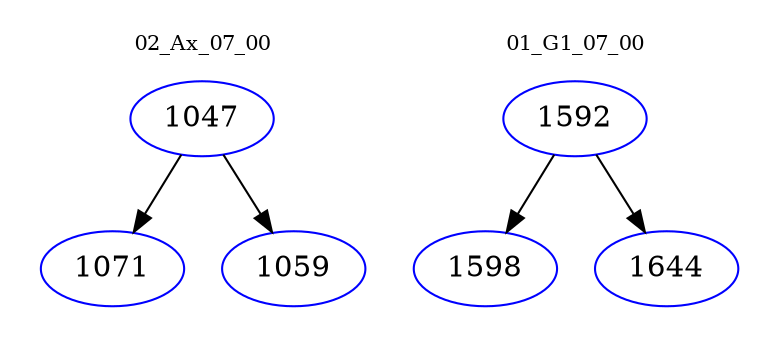 digraph{
subgraph cluster_0 {
color = white
label = "02_Ax_07_00";
fontsize=10;
T0_1047 [label="1047", color="blue"]
T0_1047 -> T0_1071 [color="black"]
T0_1071 [label="1071", color="blue"]
T0_1047 -> T0_1059 [color="black"]
T0_1059 [label="1059", color="blue"]
}
subgraph cluster_1 {
color = white
label = "01_G1_07_00";
fontsize=10;
T1_1592 [label="1592", color="blue"]
T1_1592 -> T1_1598 [color="black"]
T1_1598 [label="1598", color="blue"]
T1_1592 -> T1_1644 [color="black"]
T1_1644 [label="1644", color="blue"]
}
}
